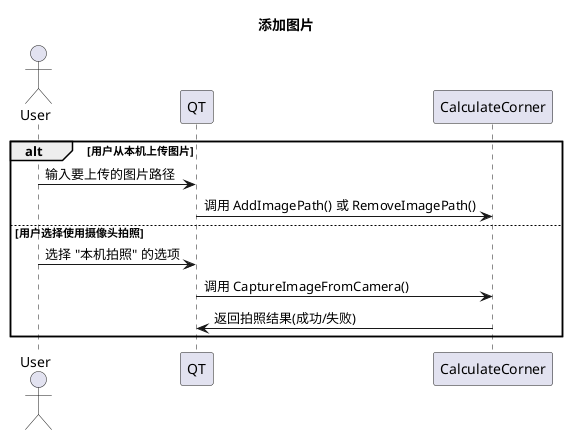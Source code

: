 @startuml

title "添加图片"

actor User 
participant QT as Frontend
participant CalculateCorner
alt 用户从本机上传图片
    User -> Frontend : 输入要上传的图片路径
    Frontend -> CalculateCorner : 调用 AddImagePath() 或 RemoveImagePath()
else 用户选择使用摄像头拍照
    User -> Frontend : 选择 "本机拍照" 的选项
    Frontend -> CalculateCorner : 调用 CaptureImageFromCamera()
    CalculateCorner -> Frontend : 返回拍照结果(成功/失败)
end


' 定义类 CalculateCorner
' class CalculateCorner {
'     + void AddImagePath
'     + void RemoveImagePath
'     + void ResetImagePathVector
'     + void SetBoardSize

'     + bool CaptureImageFromCamera
'     + void DrawAxisOnChessBoard
'     + void CalculateSingleImageCorners
'     + void CalculateEveryImageCorners

'     + std::vector<std::vector<cv::Point2f>> GetAllImageCorners
'     + std::map<std::string, std::vector<cv::Point2f>> GetImageCorner
'     + std::map<std::string, cv::Mat> GetProcessedImageByPath
'     + std::vector<std::string> GetAllFilePaths
' }



@enduml
